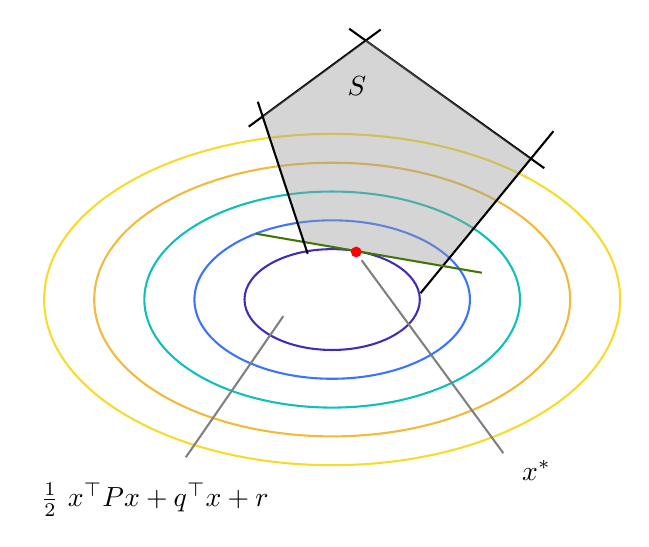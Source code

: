 

\tikzset{every picture/.style={line width=0.75pt}} %

\begin{tikzpicture}[x=0.75pt,y=0.75pt,yscale=-1,xscale=1]

\draw  [color={rgb, 255:red, 16; green, 190; blue, 186 }  ,draw opacity=1 ] (118.02,166.99) .. controls (118.02,138.24) and (158.54,114.94) .. (208.52,114.94) .. controls (258.5,114.94) and (299.02,138.24) .. (299.02,166.99) .. controls (299.02,195.74) and (258.5,219.04) .. (208.52,219.04) .. controls (158.54,219.04) and (118.02,195.74) .. (118.02,166.99) -- cycle ;
\draw  [color={rgb, 255:red, 65; green, 44; blue, 186 }  ,draw opacity=1 ] (166.28,166.99) .. controls (166.28,153.58) and (185.19,142.7) .. (208.52,142.7) .. controls (231.84,142.7) and (250.75,153.58) .. (250.75,166.99) .. controls (250.75,180.41) and (231.84,191.28) .. (208.52,191.28) .. controls (185.19,191.28) and (166.28,180.41) .. (166.28,166.99) -- cycle ;
\draw  [color={rgb, 255:red, 243; green, 186; blue, 57 }  ,draw opacity=1 ] (93.88,166.99) .. controls (93.88,130.58) and (145.21,101.06) .. (208.52,101.06) .. controls (271.83,101.06) and (323.16,130.58) .. (323.16,166.99) .. controls (323.16,203.4) and (271.83,232.92) .. (208.52,232.92) .. controls (145.21,232.92) and (93.88,203.4) .. (93.88,166.99) -- cycle ;
\draw  [color={rgb, 255:red, 247; green, 219; blue, 42 }  ,draw opacity=1 ] (69.75,166.99) .. controls (69.75,122.91) and (131.88,87.18) .. (208.52,87.18) .. controls (285.16,87.18) and (347.29,122.91) .. (347.29,166.99) .. controls (347.29,211.07) and (285.16,246.8) .. (208.52,246.8) .. controls (131.88,246.8) and (69.75,211.07) .. (69.75,166.99) -- cycle ;
\draw    (216.71,36.5) -- (310.71,103.7) ;
\draw    (168.31,83.7) -- (231.91,36.9) ;
\draw [color={rgb, 255:red, 128; green, 128; blue, 128 }  ,draw opacity=1 ]   (222.71,148.04) -- (291,241) ;
\draw  [color={rgb, 255:red, 58; green, 115; blue, 255 }  ,draw opacity=1 ] (142.15,166.99) .. controls (142.15,145.91) and (171.87,128.82) .. (208.52,128.82) .. controls (245.17,128.82) and (274.89,145.91) .. (274.89,166.99) .. controls (274.89,188.07) and (245.17,205.16) .. (208.52,205.16) .. controls (171.87,205.16) and (142.15,188.07) .. (142.15,166.99) -- cycle ;
\draw  [draw opacity=0][fill={rgb, 255:red, 155; green, 155; blue, 155 }  ,fill opacity=0.42 ] (225.11,42.1) -- (304.31,99.3) -- (261.91,150.5) -- (194.91,138.9) -- (174.67,78.97) -- cycle ;
\draw    (315.11,85.9) -- (251.11,163.9) ;
\draw [color={rgb, 255:red, 65; green, 117; blue, 5 }  ,draw opacity=1 ]   (171.81,135.27) -- (222.69,144.06) -- (280.61,154.07) ;
\draw  [draw opacity=0][fill={rgb, 255:red, 255; green, 0; blue, 0 }  ,fill opacity=1 ] (217.52,144.06) .. controls (217.52,142.63) and (218.68,141.47) .. (220.11,141.47) .. controls (221.53,141.47) and (222.69,142.63) .. (222.69,144.06) .. controls (222.69,145.49) and (221.53,146.65) .. (220.11,146.65) .. controls (218.68,146.65) and (217.52,145.49) .. (217.52,144.06) -- cycle ;
\draw    (196.71,144.9) -- (172.71,71.7) ;
\draw [color={rgb, 255:red, 128; green, 128; blue, 128 }  ,draw opacity=1 ]   (138,243) -- (185,174.97) ;

\draw (214.45,58.08) node [anchor=north west][inner sep=0.75pt]    {$S$};
\draw (298.6,243) node [anchor=north west][inner sep=0.75pt]   [align=left] {$\displaystyle x^{*}$};
\draw (66.76,254.01) node [anchor=north west][inner sep=0.75pt]    {$\frac{1}{2} \ x^{\top } Px+q^{\top } x+r$};


\end{tikzpicture}